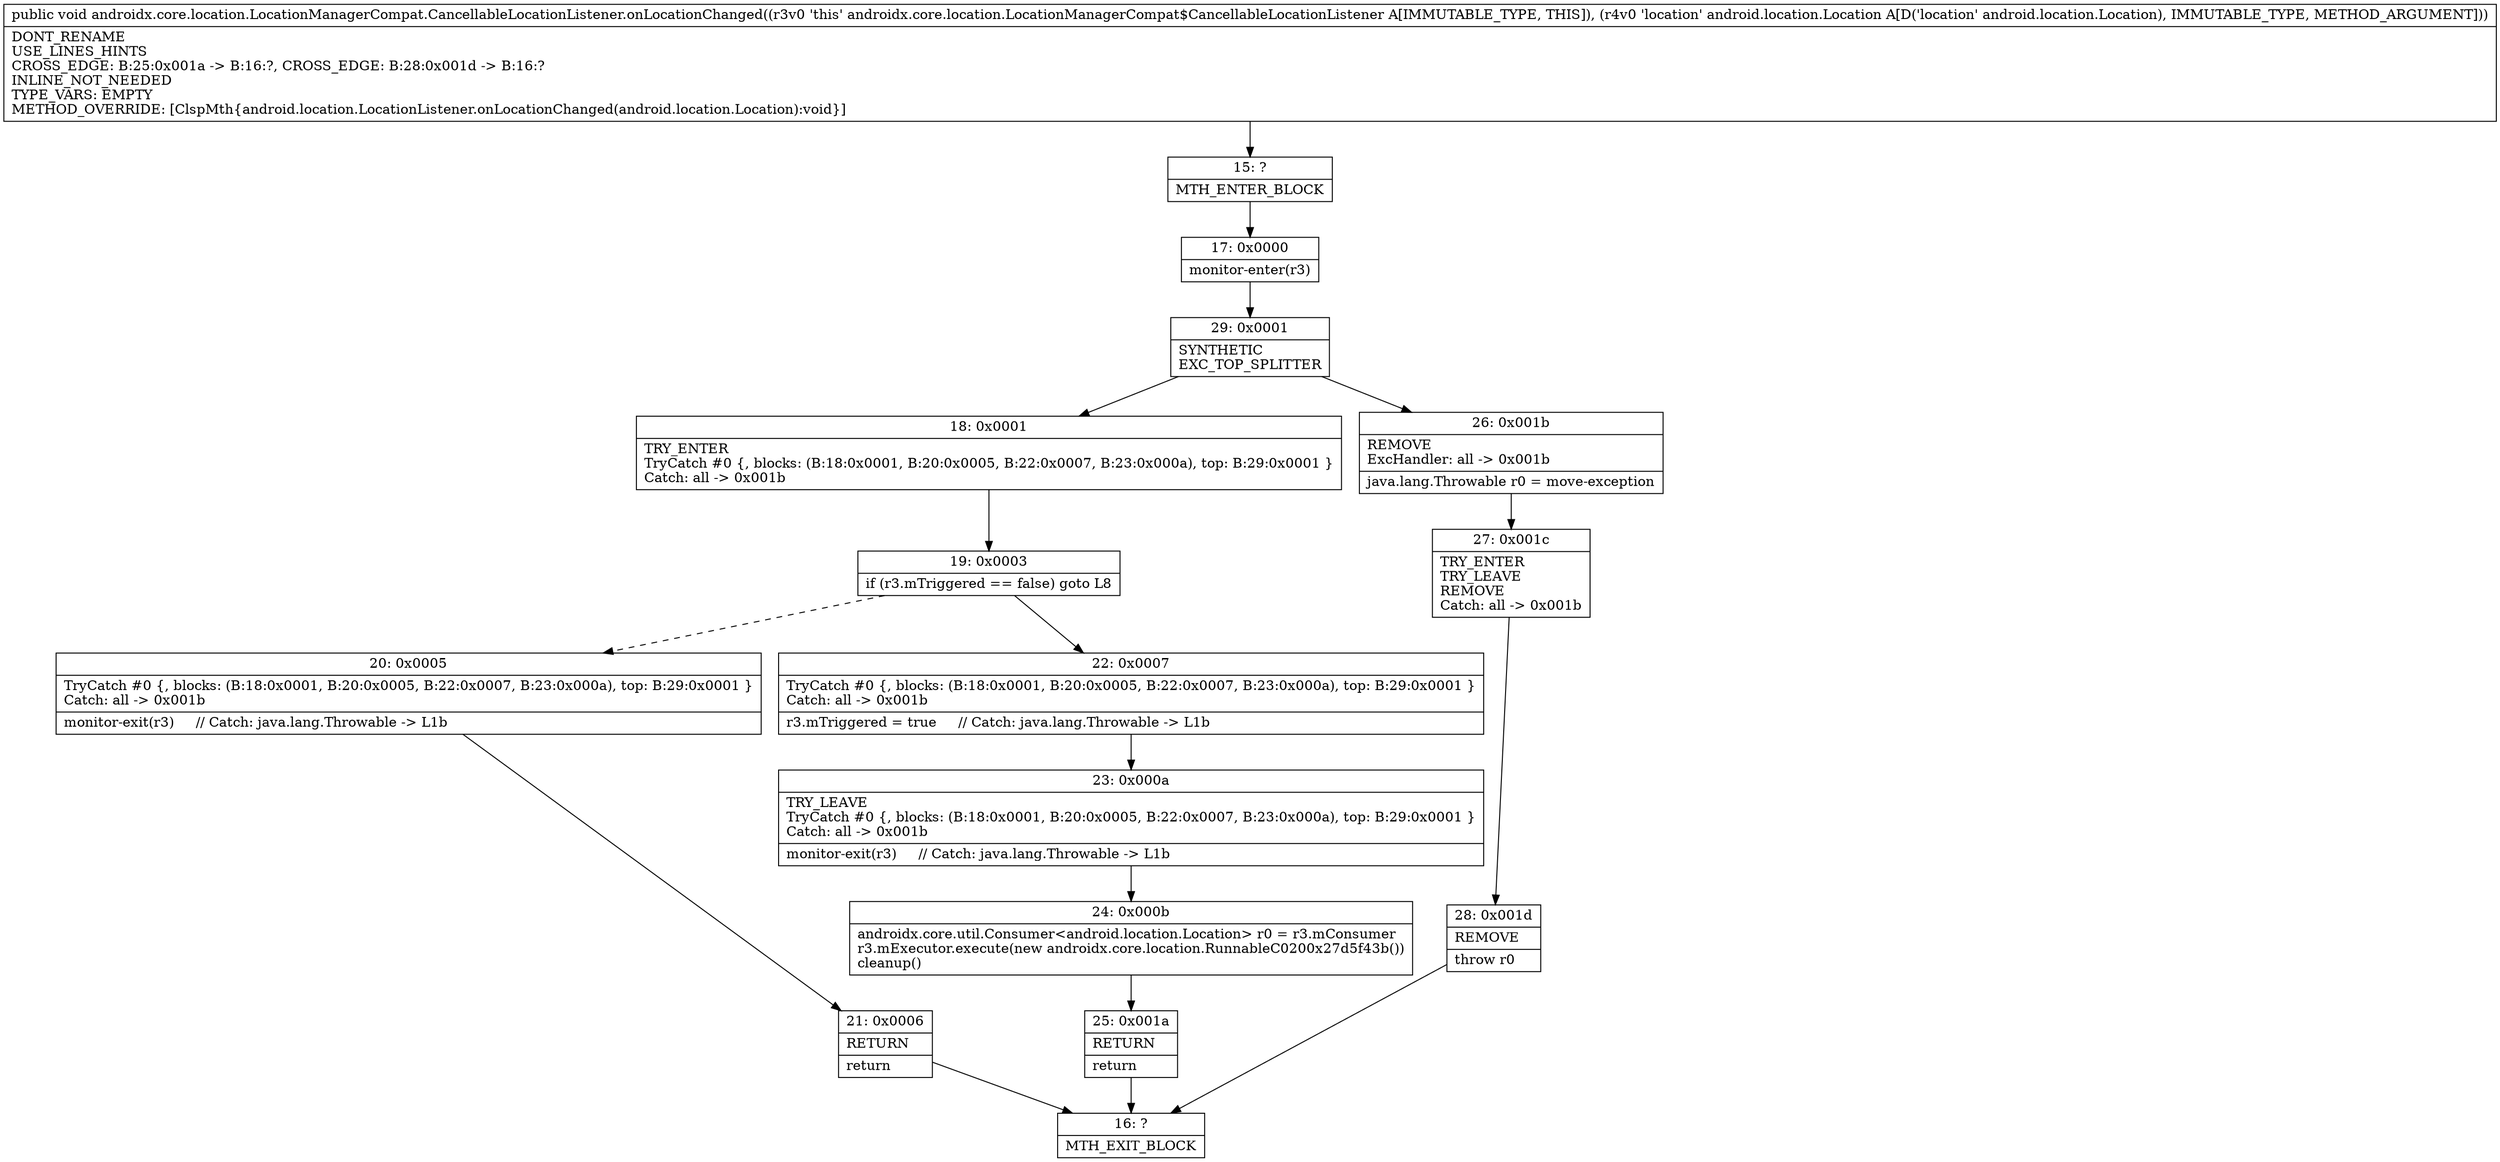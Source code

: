digraph "CFG forandroidx.core.location.LocationManagerCompat.CancellableLocationListener.onLocationChanged(Landroid\/location\/Location;)V" {
Node_15 [shape=record,label="{15\:\ ?|MTH_ENTER_BLOCK\l}"];
Node_17 [shape=record,label="{17\:\ 0x0000|monitor\-enter(r3)\l}"];
Node_29 [shape=record,label="{29\:\ 0x0001|SYNTHETIC\lEXC_TOP_SPLITTER\l}"];
Node_18 [shape=record,label="{18\:\ 0x0001|TRY_ENTER\lTryCatch #0 \{, blocks: (B:18:0x0001, B:20:0x0005, B:22:0x0007, B:23:0x000a), top: B:29:0x0001 \}\lCatch: all \-\> 0x001b\l}"];
Node_19 [shape=record,label="{19\:\ 0x0003|if (r3.mTriggered == false) goto L8\l}"];
Node_20 [shape=record,label="{20\:\ 0x0005|TryCatch #0 \{, blocks: (B:18:0x0001, B:20:0x0005, B:22:0x0007, B:23:0x000a), top: B:29:0x0001 \}\lCatch: all \-\> 0x001b\l|monitor\-exit(r3)     \/\/ Catch: java.lang.Throwable \-\> L1b\l}"];
Node_21 [shape=record,label="{21\:\ 0x0006|RETURN\l|return\l}"];
Node_16 [shape=record,label="{16\:\ ?|MTH_EXIT_BLOCK\l}"];
Node_22 [shape=record,label="{22\:\ 0x0007|TryCatch #0 \{, blocks: (B:18:0x0001, B:20:0x0005, B:22:0x0007, B:23:0x000a), top: B:29:0x0001 \}\lCatch: all \-\> 0x001b\l|r3.mTriggered = true     \/\/ Catch: java.lang.Throwable \-\> L1b\l}"];
Node_23 [shape=record,label="{23\:\ 0x000a|TRY_LEAVE\lTryCatch #0 \{, blocks: (B:18:0x0001, B:20:0x0005, B:22:0x0007, B:23:0x000a), top: B:29:0x0001 \}\lCatch: all \-\> 0x001b\l|monitor\-exit(r3)     \/\/ Catch: java.lang.Throwable \-\> L1b\l}"];
Node_24 [shape=record,label="{24\:\ 0x000b|androidx.core.util.Consumer\<android.location.Location\> r0 = r3.mConsumer\lr3.mExecutor.execute(new androidx.core.location.RunnableC0200x27d5f43b())\lcleanup()\l}"];
Node_25 [shape=record,label="{25\:\ 0x001a|RETURN\l|return\l}"];
Node_26 [shape=record,label="{26\:\ 0x001b|REMOVE\lExcHandler: all \-\> 0x001b\l|java.lang.Throwable r0 = move\-exception\l}"];
Node_27 [shape=record,label="{27\:\ 0x001c|TRY_ENTER\lTRY_LEAVE\lREMOVE\lCatch: all \-\> 0x001b\l}"];
Node_28 [shape=record,label="{28\:\ 0x001d|REMOVE\l|throw r0\l}"];
MethodNode[shape=record,label="{public void androidx.core.location.LocationManagerCompat.CancellableLocationListener.onLocationChanged((r3v0 'this' androidx.core.location.LocationManagerCompat$CancellableLocationListener A[IMMUTABLE_TYPE, THIS]), (r4v0 'location' android.location.Location A[D('location' android.location.Location), IMMUTABLE_TYPE, METHOD_ARGUMENT]))  | DONT_RENAME\lUSE_LINES_HINTS\lCROSS_EDGE: B:25:0x001a \-\> B:16:?, CROSS_EDGE: B:28:0x001d \-\> B:16:?\lINLINE_NOT_NEEDED\lTYPE_VARS: EMPTY\lMETHOD_OVERRIDE: [ClspMth\{android.location.LocationListener.onLocationChanged(android.location.Location):void\}]\l}"];
MethodNode -> Node_15;Node_15 -> Node_17;
Node_17 -> Node_29;
Node_29 -> Node_18;
Node_29 -> Node_26;
Node_18 -> Node_19;
Node_19 -> Node_20[style=dashed];
Node_19 -> Node_22;
Node_20 -> Node_21;
Node_21 -> Node_16;
Node_22 -> Node_23;
Node_23 -> Node_24;
Node_24 -> Node_25;
Node_25 -> Node_16;
Node_26 -> Node_27;
Node_27 -> Node_28;
Node_28 -> Node_16;
}

